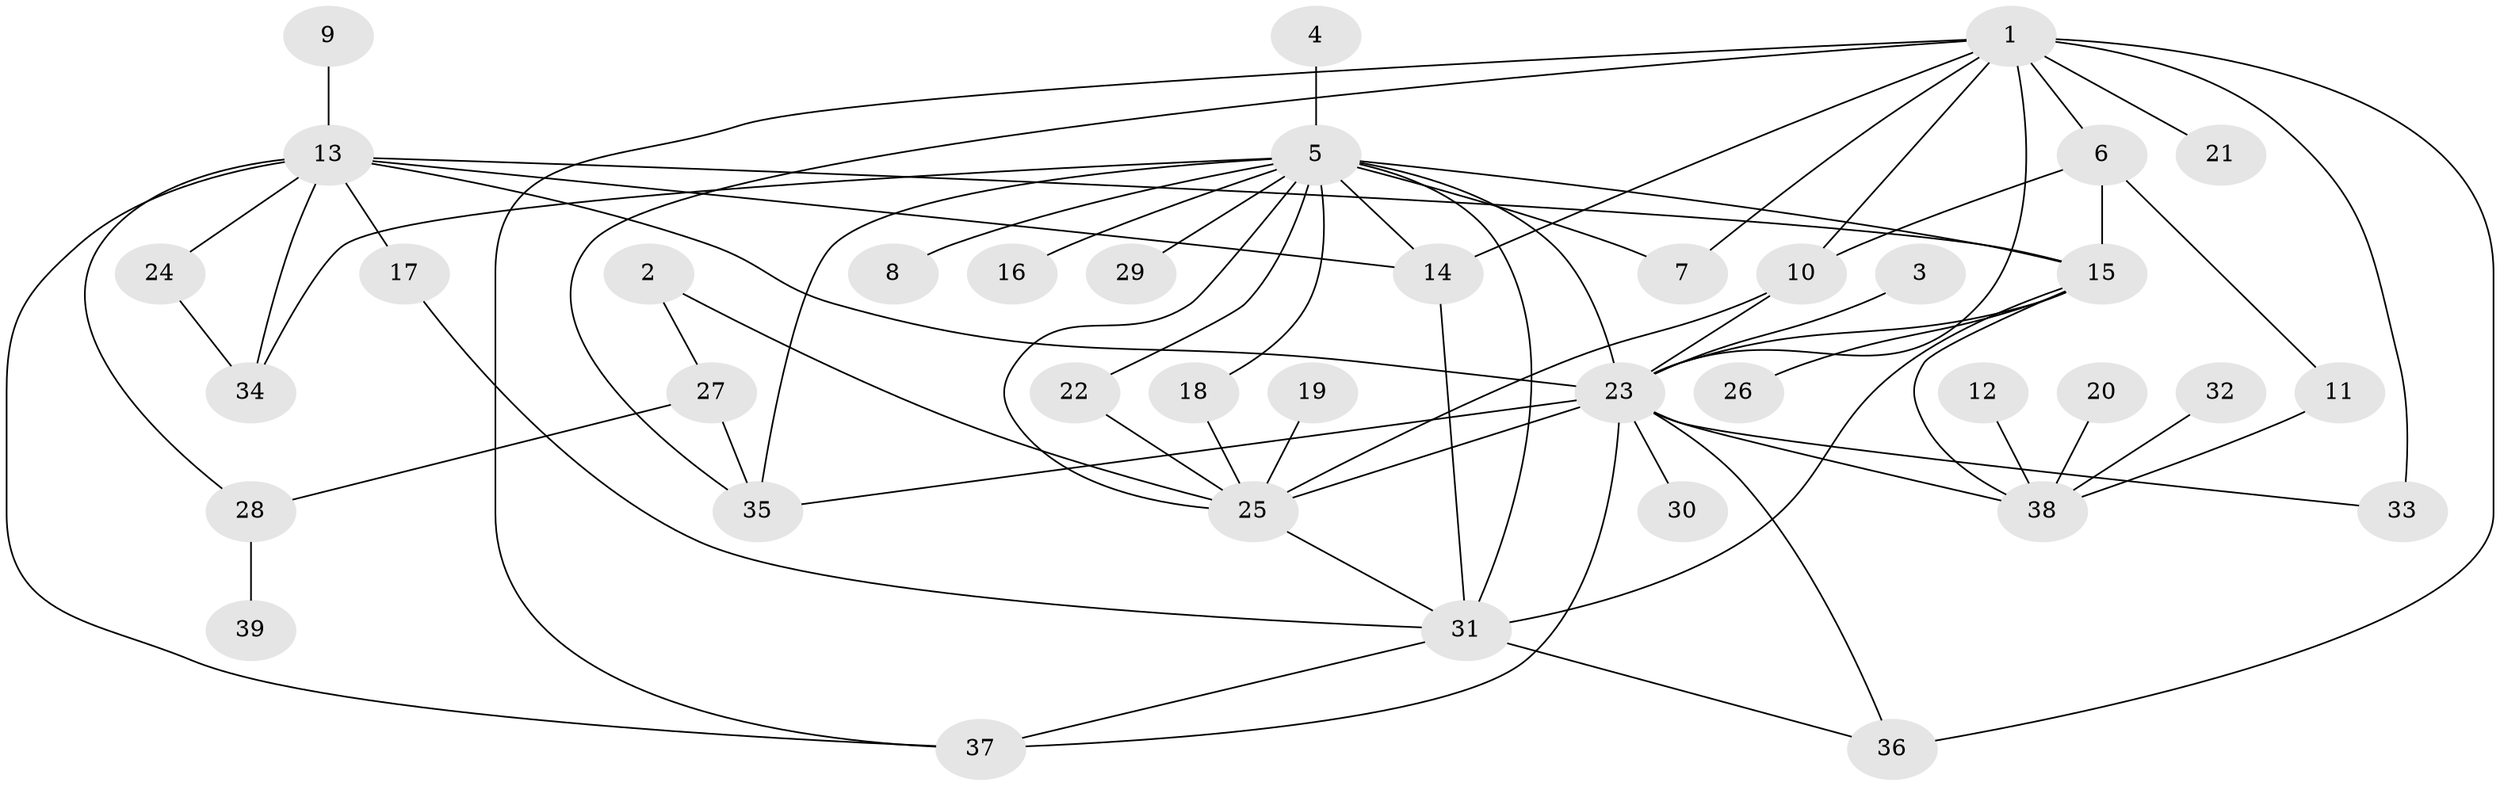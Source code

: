 // original degree distribution, {19: 0.012987012987012988, 9: 0.05194805194805195, 16: 0.012987012987012988, 8: 0.025974025974025976, 4: 0.07792207792207792, 1: 0.45454545454545453, 5: 0.03896103896103896, 2: 0.19480519480519481, 3: 0.11688311688311688, 12: 0.012987012987012988}
// Generated by graph-tools (version 1.1) at 2025/01/03/09/25 03:01:39]
// undirected, 39 vertices, 68 edges
graph export_dot {
graph [start="1"]
  node [color=gray90,style=filled];
  1;
  2;
  3;
  4;
  5;
  6;
  7;
  8;
  9;
  10;
  11;
  12;
  13;
  14;
  15;
  16;
  17;
  18;
  19;
  20;
  21;
  22;
  23;
  24;
  25;
  26;
  27;
  28;
  29;
  30;
  31;
  32;
  33;
  34;
  35;
  36;
  37;
  38;
  39;
  1 -- 6 [weight=1.0];
  1 -- 7 [weight=1.0];
  1 -- 10 [weight=1.0];
  1 -- 14 [weight=2.0];
  1 -- 21 [weight=1.0];
  1 -- 23 [weight=2.0];
  1 -- 33 [weight=2.0];
  1 -- 35 [weight=1.0];
  1 -- 36 [weight=1.0];
  1 -- 37 [weight=1.0];
  2 -- 25 [weight=1.0];
  2 -- 27 [weight=1.0];
  3 -- 23 [weight=1.0];
  4 -- 5 [weight=1.0];
  5 -- 7 [weight=1.0];
  5 -- 8 [weight=1.0];
  5 -- 14 [weight=1.0];
  5 -- 15 [weight=1.0];
  5 -- 16 [weight=1.0];
  5 -- 18 [weight=1.0];
  5 -- 22 [weight=1.0];
  5 -- 23 [weight=2.0];
  5 -- 25 [weight=1.0];
  5 -- 29 [weight=1.0];
  5 -- 31 [weight=1.0];
  5 -- 34 [weight=1.0];
  5 -- 35 [weight=1.0];
  6 -- 10 [weight=2.0];
  6 -- 11 [weight=1.0];
  6 -- 15 [weight=1.0];
  9 -- 13 [weight=1.0];
  10 -- 23 [weight=1.0];
  10 -- 25 [weight=1.0];
  11 -- 38 [weight=1.0];
  12 -- 38 [weight=1.0];
  13 -- 14 [weight=1.0];
  13 -- 15 [weight=1.0];
  13 -- 17 [weight=2.0];
  13 -- 23 [weight=1.0];
  13 -- 24 [weight=1.0];
  13 -- 28 [weight=1.0];
  13 -- 34 [weight=2.0];
  13 -- 37 [weight=1.0];
  14 -- 31 [weight=1.0];
  15 -- 23 [weight=2.0];
  15 -- 26 [weight=1.0];
  15 -- 31 [weight=1.0];
  15 -- 38 [weight=1.0];
  17 -- 31 [weight=1.0];
  18 -- 25 [weight=1.0];
  19 -- 25 [weight=1.0];
  20 -- 38 [weight=1.0];
  22 -- 25 [weight=1.0];
  23 -- 25 [weight=1.0];
  23 -- 30 [weight=1.0];
  23 -- 33 [weight=1.0];
  23 -- 35 [weight=1.0];
  23 -- 36 [weight=1.0];
  23 -- 37 [weight=1.0];
  23 -- 38 [weight=1.0];
  24 -- 34 [weight=1.0];
  25 -- 31 [weight=1.0];
  27 -- 28 [weight=1.0];
  27 -- 35 [weight=1.0];
  28 -- 39 [weight=1.0];
  31 -- 36 [weight=1.0];
  31 -- 37 [weight=1.0];
  32 -- 38 [weight=1.0];
}
